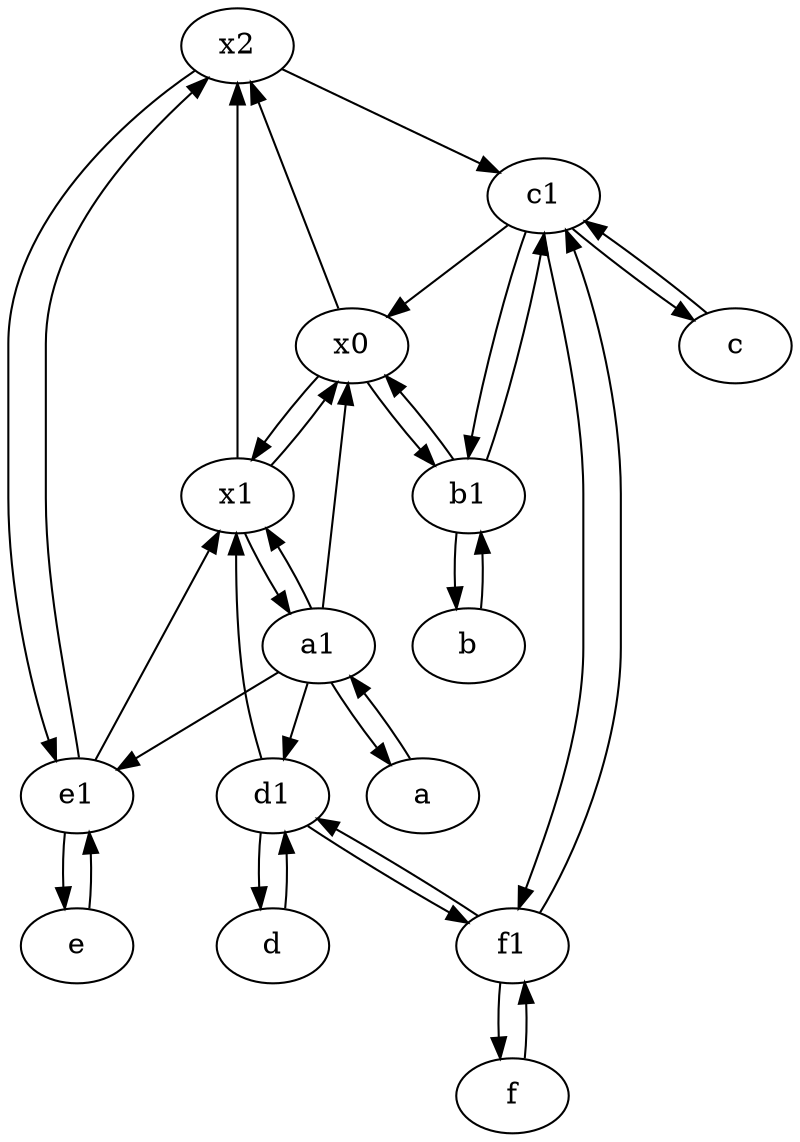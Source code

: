 digraph  {
	x2;
	e [pos="30,50!"];
	d1 [pos="25,30!"];
	f [pos="15,45!"];
	a [pos="40,10!"];
	d [pos="20,30!"];
	a1 [pos="40,15!"];
	c1 [pos="30,15!"];
	x1;
	e1 [pos="25,45!"];
	x0;
	f1;
	b [pos="50,20!"];
	b1 [pos="45,20!"];
	c [pos="20,10!"];
	x0 -> b1;
	c1 -> f1;
	a1 -> x0;
	f1 -> d1;
	e1 -> x2;
	e -> e1;
	d1 -> f1;
	e1 -> e;
	b1 -> x0;
	c -> c1;
	a1 -> a;
	a1 -> d1;
	x1 -> a1;
	b1 -> b;
	c1 -> b1;
	x0 -> x2;
	f1 -> c1;
	d1 -> d;
	f1 -> f;
	c1 -> x0;
	x0 -> x1;
	x2 -> e1;
	c1 -> c;
	x1 -> x2;
	a1 -> e1;
	x1 -> x0;
	x2 -> c1;
	a -> a1;
	a1 -> x1;
	f -> f1;
	b1 -> c1;
	d -> d1;
	e1 -> x1;
	b -> b1;
	d1 -> x1;

	}